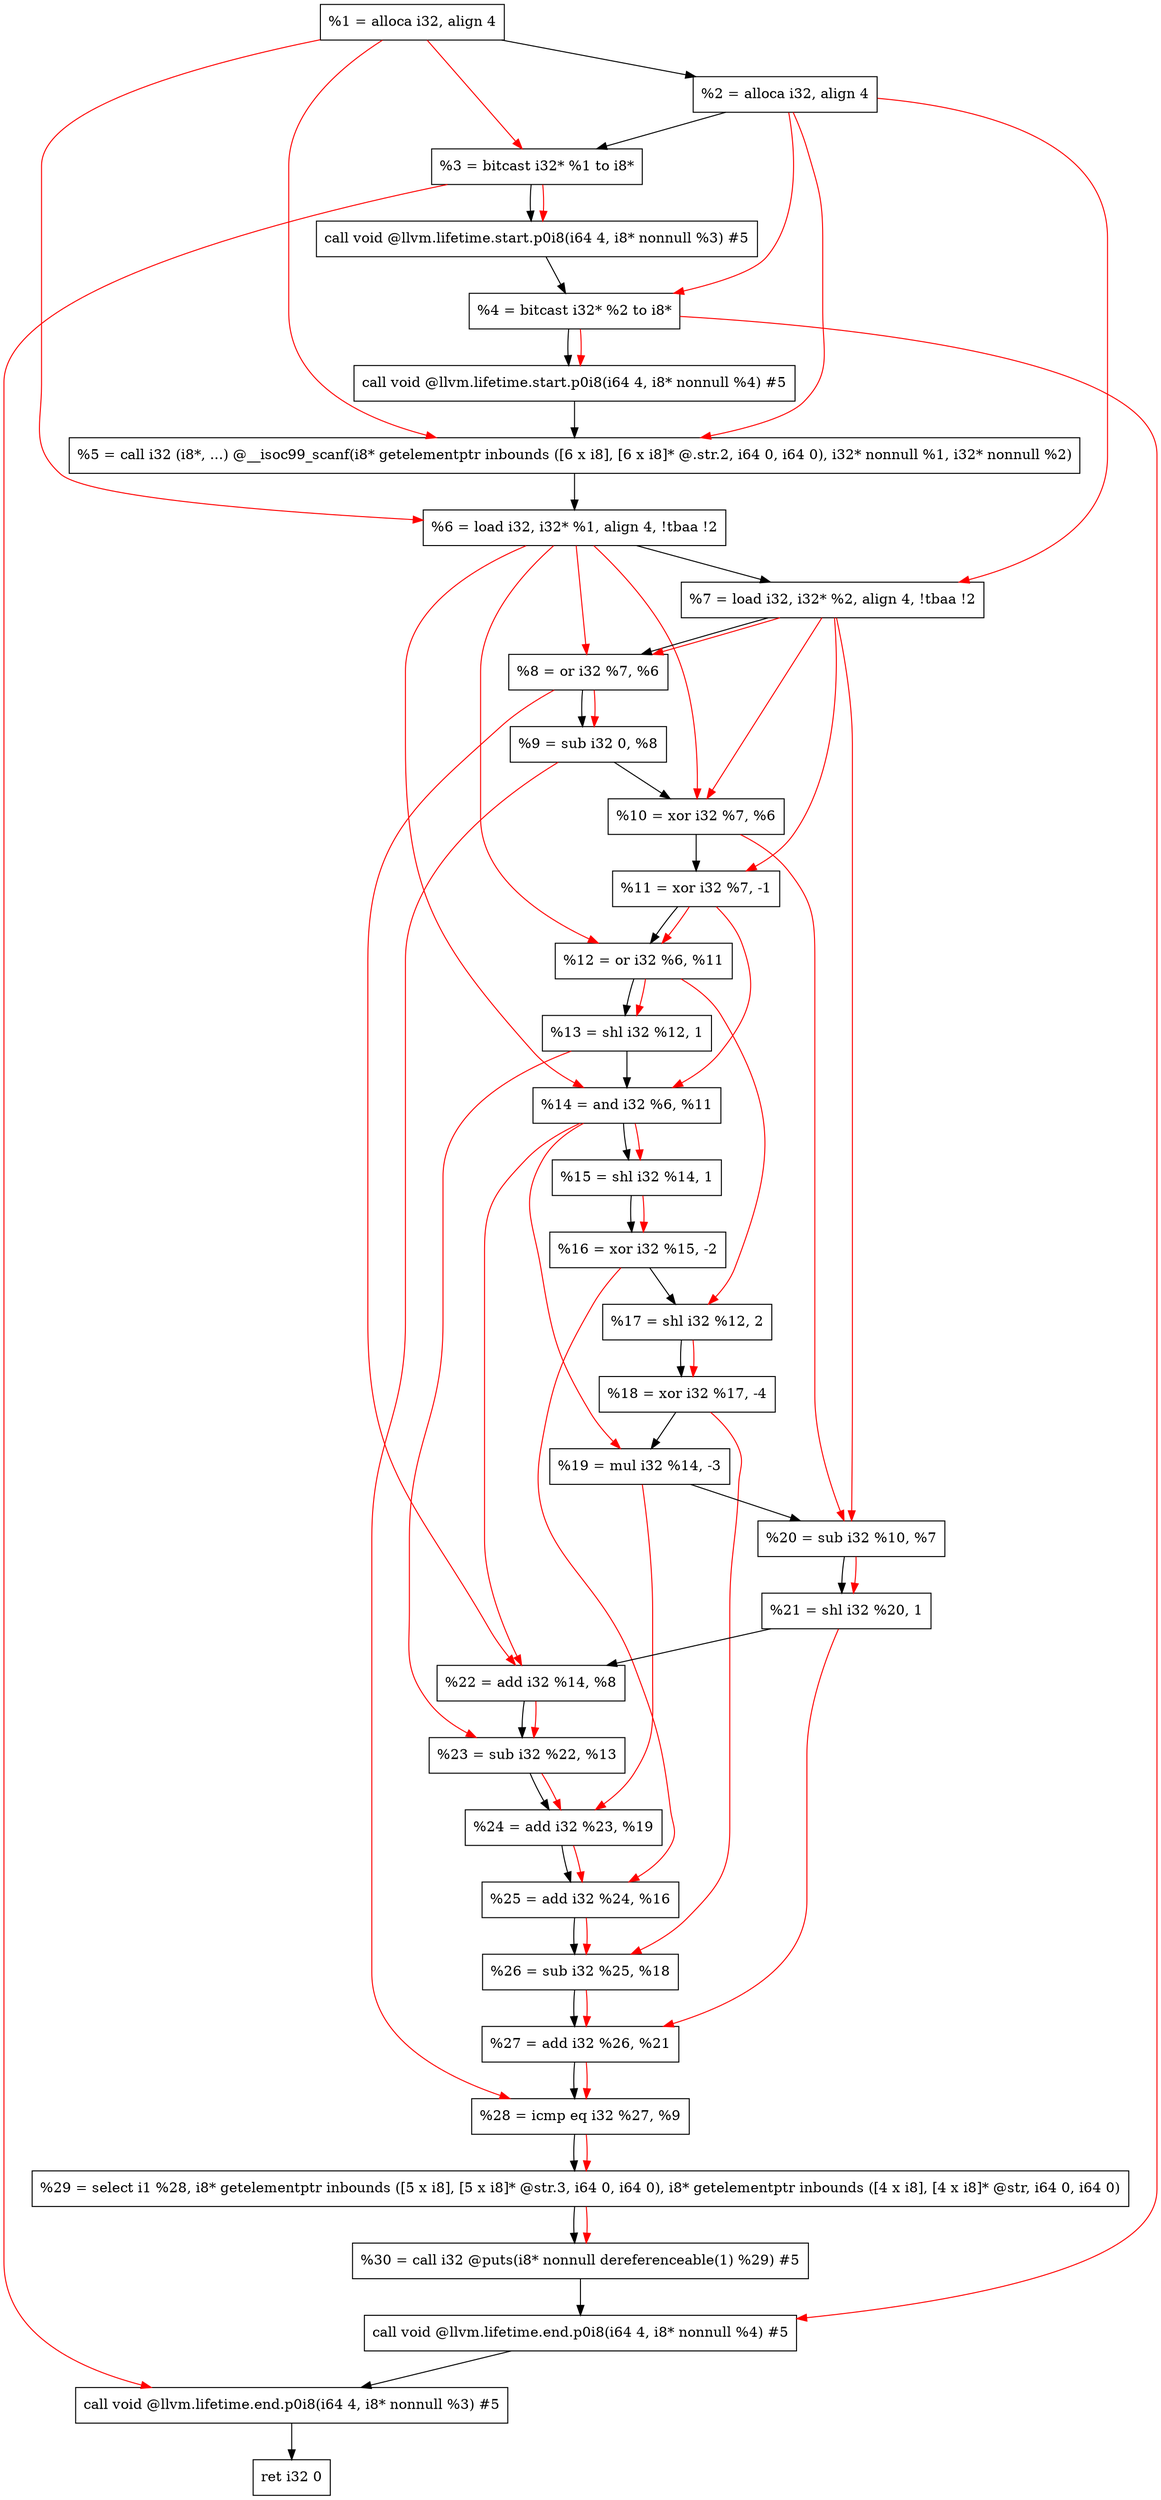 digraph "DFG for'main' function" {
	Node0xbb2ba8[shape=record, label="  %1 = alloca i32, align 4"];
	Node0xbb2c28[shape=record, label="  %2 = alloca i32, align 4"];
	Node0xbb2cb8[shape=record, label="  %3 = bitcast i32* %1 to i8*"];
	Node0xbb3118[shape=record, label="  call void @llvm.lifetime.start.p0i8(i64 4, i8* nonnull %3) #5"];
	Node0xbb31f8[shape=record, label="  %4 = bitcast i32* %2 to i8*"];
	Node0xbb3318[shape=record, label="  call void @llvm.lifetime.start.p0i8(i64 4, i8* nonnull %4) #5"];
	Node0xbb3550[shape=record, label="  %5 = call i32 (i8*, ...) @__isoc99_scanf(i8* getelementptr inbounds ([6 x i8], [6 x i8]* @.str.2, i64 0, i64 0), i32* nonnull %1, i32* nonnull %2)"];
	Node0xbb3608[shape=record, label="  %6 = load i32, i32* %1, align 4, !tbaa !2"];
	Node0xbb4578[shape=record, label="  %7 = load i32, i32* %2, align 4, !tbaa !2"];
	Node0xbb4c00[shape=record, label="  %8 = or i32 %7, %6"];
	Node0xbb4c70[shape=record, label="  %9 = sub i32 0, %8"];
	Node0xbb4ce0[shape=record, label="  %10 = xor i32 %7, %6"];
	Node0xbb4d50[shape=record, label="  %11 = xor i32 %7, -1"];
	Node0xbb4dc0[shape=record, label="  %12 = or i32 %6, %11"];
	Node0xbb4e30[shape=record, label="  %13 = shl i32 %12, 1"];
	Node0xbb4ea0[shape=record, label="  %14 = and i32 %6, %11"];
	Node0xbb4f10[shape=record, label="  %15 = shl i32 %14, 1"];
	Node0xbb4f80[shape=record, label="  %16 = xor i32 %15, -2"];
	Node0xbb4ff0[shape=record, label="  %17 = shl i32 %12, 2"];
	Node0xbb5060[shape=record, label="  %18 = xor i32 %17, -4"];
	Node0xbb50d0[shape=record, label="  %19 = mul i32 %14, -3"];
	Node0xbb5140[shape=record, label="  %20 = sub i32 %10, %7"];
	Node0xbb51b0[shape=record, label="  %21 = shl i32 %20, 1"];
	Node0xbb5220[shape=record, label="  %22 = add i32 %14, %8"];
	Node0xbb5290[shape=record, label="  %23 = sub i32 %22, %13"];
	Node0xbb5300[shape=record, label="  %24 = add i32 %23, %19"];
	Node0xbb5370[shape=record, label="  %25 = add i32 %24, %16"];
	Node0xbb53e0[shape=record, label="  %26 = sub i32 %25, %18"];
	Node0xbb5450[shape=record, label="  %27 = add i32 %26, %21"];
	Node0xbb54c0[shape=record, label="  %28 = icmp eq i32 %27, %9"];
	Node0xb539d8[shape=record, label="  %29 = select i1 %28, i8* getelementptr inbounds ([5 x i8], [5 x i8]* @str.3, i64 0, i64 0), i8* getelementptr inbounds ([4 x i8], [4 x i8]* @str, i64 0, i64 0)"];
	Node0xbb5550[shape=record, label="  %30 = call i32 @puts(i8* nonnull dereferenceable(1) %29) #5"];
	Node0xbb57a8[shape=record, label="  call void @llvm.lifetime.end.p0i8(i64 4, i8* nonnull %4) #5"];
	Node0xbb5908[shape=record, label="  call void @llvm.lifetime.end.p0i8(i64 4, i8* nonnull %3) #5"];
	Node0xbb59c8[shape=record, label="  ret i32 0"];
	Node0xbb2ba8 -> Node0xbb2c28;
	Node0xbb2c28 -> Node0xbb2cb8;
	Node0xbb2cb8 -> Node0xbb3118;
	Node0xbb3118 -> Node0xbb31f8;
	Node0xbb31f8 -> Node0xbb3318;
	Node0xbb3318 -> Node0xbb3550;
	Node0xbb3550 -> Node0xbb3608;
	Node0xbb3608 -> Node0xbb4578;
	Node0xbb4578 -> Node0xbb4c00;
	Node0xbb4c00 -> Node0xbb4c70;
	Node0xbb4c70 -> Node0xbb4ce0;
	Node0xbb4ce0 -> Node0xbb4d50;
	Node0xbb4d50 -> Node0xbb4dc0;
	Node0xbb4dc0 -> Node0xbb4e30;
	Node0xbb4e30 -> Node0xbb4ea0;
	Node0xbb4ea0 -> Node0xbb4f10;
	Node0xbb4f10 -> Node0xbb4f80;
	Node0xbb4f80 -> Node0xbb4ff0;
	Node0xbb4ff0 -> Node0xbb5060;
	Node0xbb5060 -> Node0xbb50d0;
	Node0xbb50d0 -> Node0xbb5140;
	Node0xbb5140 -> Node0xbb51b0;
	Node0xbb51b0 -> Node0xbb5220;
	Node0xbb5220 -> Node0xbb5290;
	Node0xbb5290 -> Node0xbb5300;
	Node0xbb5300 -> Node0xbb5370;
	Node0xbb5370 -> Node0xbb53e0;
	Node0xbb53e0 -> Node0xbb5450;
	Node0xbb5450 -> Node0xbb54c0;
	Node0xbb54c0 -> Node0xb539d8;
	Node0xb539d8 -> Node0xbb5550;
	Node0xbb5550 -> Node0xbb57a8;
	Node0xbb57a8 -> Node0xbb5908;
	Node0xbb5908 -> Node0xbb59c8;
edge [color=red]
	Node0xbb2ba8 -> Node0xbb2cb8;
	Node0xbb2cb8 -> Node0xbb3118;
	Node0xbb2c28 -> Node0xbb31f8;
	Node0xbb31f8 -> Node0xbb3318;
	Node0xbb2ba8 -> Node0xbb3550;
	Node0xbb2c28 -> Node0xbb3550;
	Node0xbb2ba8 -> Node0xbb3608;
	Node0xbb2c28 -> Node0xbb4578;
	Node0xbb4578 -> Node0xbb4c00;
	Node0xbb3608 -> Node0xbb4c00;
	Node0xbb4c00 -> Node0xbb4c70;
	Node0xbb4578 -> Node0xbb4ce0;
	Node0xbb3608 -> Node0xbb4ce0;
	Node0xbb4578 -> Node0xbb4d50;
	Node0xbb3608 -> Node0xbb4dc0;
	Node0xbb4d50 -> Node0xbb4dc0;
	Node0xbb4dc0 -> Node0xbb4e30;
	Node0xbb3608 -> Node0xbb4ea0;
	Node0xbb4d50 -> Node0xbb4ea0;
	Node0xbb4ea0 -> Node0xbb4f10;
	Node0xbb4f10 -> Node0xbb4f80;
	Node0xbb4dc0 -> Node0xbb4ff0;
	Node0xbb4ff0 -> Node0xbb5060;
	Node0xbb4ea0 -> Node0xbb50d0;
	Node0xbb4ce0 -> Node0xbb5140;
	Node0xbb4578 -> Node0xbb5140;
	Node0xbb5140 -> Node0xbb51b0;
	Node0xbb4ea0 -> Node0xbb5220;
	Node0xbb4c00 -> Node0xbb5220;
	Node0xbb5220 -> Node0xbb5290;
	Node0xbb4e30 -> Node0xbb5290;
	Node0xbb5290 -> Node0xbb5300;
	Node0xbb50d0 -> Node0xbb5300;
	Node0xbb5300 -> Node0xbb5370;
	Node0xbb4f80 -> Node0xbb5370;
	Node0xbb5370 -> Node0xbb53e0;
	Node0xbb5060 -> Node0xbb53e0;
	Node0xbb53e0 -> Node0xbb5450;
	Node0xbb51b0 -> Node0xbb5450;
	Node0xbb5450 -> Node0xbb54c0;
	Node0xbb4c70 -> Node0xbb54c0;
	Node0xbb54c0 -> Node0xb539d8;
	Node0xb539d8 -> Node0xbb5550;
	Node0xbb31f8 -> Node0xbb57a8;
	Node0xbb2cb8 -> Node0xbb5908;
}
